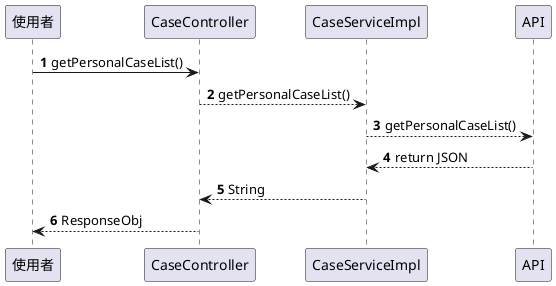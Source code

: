 @startuml

autonumber

使用者 -> CaseController: getPersonalCaseList()
CaseController --> CaseServiceImpl: getPersonalCaseList()
CaseServiceImpl --> API: getPersonalCaseList()
API --> CaseServiceImpl: return JSON
CaseServiceImpl --> CaseController: String
CaseController --> 使用者: ResponseObj
@enduml